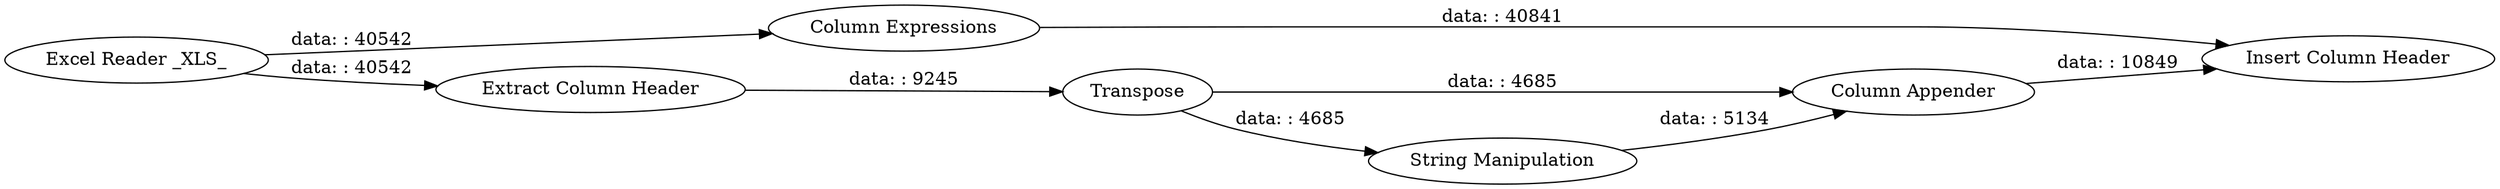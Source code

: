 digraph {
	"1198283914780546073_15" [label="Column Expressions"]
	"1198283914780546073_20" [label="Insert Column Header"]
	"1198283914780546073_16" [label="Excel Reader _XLS_"]
	"1198283914780546073_21" [label="Column Appender"]
	"1198283914780546073_17" [label="Extract Column Header"]
	"1198283914780546073_19" [label="String Manipulation"]
	"1198283914780546073_18" [label=Transpose]
	"1198283914780546073_21" -> "1198283914780546073_20" [label="data: : 10849"]
	"1198283914780546073_16" -> "1198283914780546073_15" [label="data: : 40542"]
	"1198283914780546073_18" -> "1198283914780546073_21" [label="data: : 4685"]
	"1198283914780546073_16" -> "1198283914780546073_17" [label="data: : 40542"]
	"1198283914780546073_17" -> "1198283914780546073_18" [label="data: : 9245"]
	"1198283914780546073_18" -> "1198283914780546073_19" [label="data: : 4685"]
	"1198283914780546073_15" -> "1198283914780546073_20" [label="data: : 40841"]
	"1198283914780546073_19" -> "1198283914780546073_21" [label="data: : 5134"]
	rankdir=LR
}
